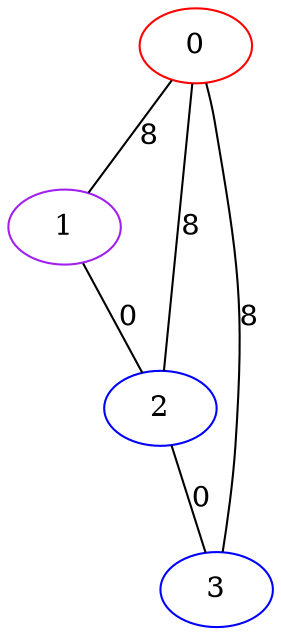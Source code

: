 graph "" {
0 [color=red, weight=1];
1 [color=purple, weight=4];
2 [color=blue, weight=3];
3 [color=blue, weight=3];
0 -- 1  [key=0, label=8];
0 -- 2  [key=0, label=8];
0 -- 3  [key=0, label=8];
1 -- 2  [key=0, label=0];
2 -- 3  [key=0, label=0];
}
